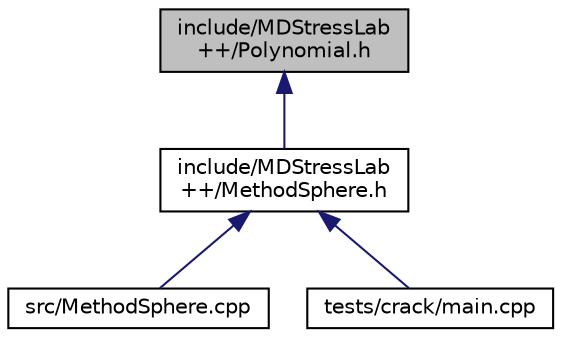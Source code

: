 digraph "include/MDStressLab++/Polynomial.h"
{
  edge [fontname="Helvetica",fontsize="10",labelfontname="Helvetica",labelfontsize="10"];
  node [fontname="Helvetica",fontsize="10",shape=record];
  Node1 [label="include/MDStressLab\l++/Polynomial.h",height=0.2,width=0.4,color="black", fillcolor="grey75", style="filled", fontcolor="black"];
  Node1 -> Node2 [dir="back",color="midnightblue",fontsize="10",style="solid",fontname="Helvetica"];
  Node2 [label="include/MDStressLab\l++/MethodSphere.h",height=0.2,width=0.4,color="black", fillcolor="white", style="filled",URL="$MethodSphere_8h.html"];
  Node2 -> Node3 [dir="back",color="midnightblue",fontsize="10",style="solid",fontname="Helvetica"];
  Node3 [label="src/MethodSphere.cpp",height=0.2,width=0.4,color="black", fillcolor="white", style="filled",URL="$MethodSphere_8cpp.html"];
  Node2 -> Node4 [dir="back",color="midnightblue",fontsize="10",style="solid",fontname="Helvetica"];
  Node4 [label="tests/crack/main.cpp",height=0.2,width=0.4,color="black", fillcolor="white", style="filled",URL="$main_8cpp.html"];
}
